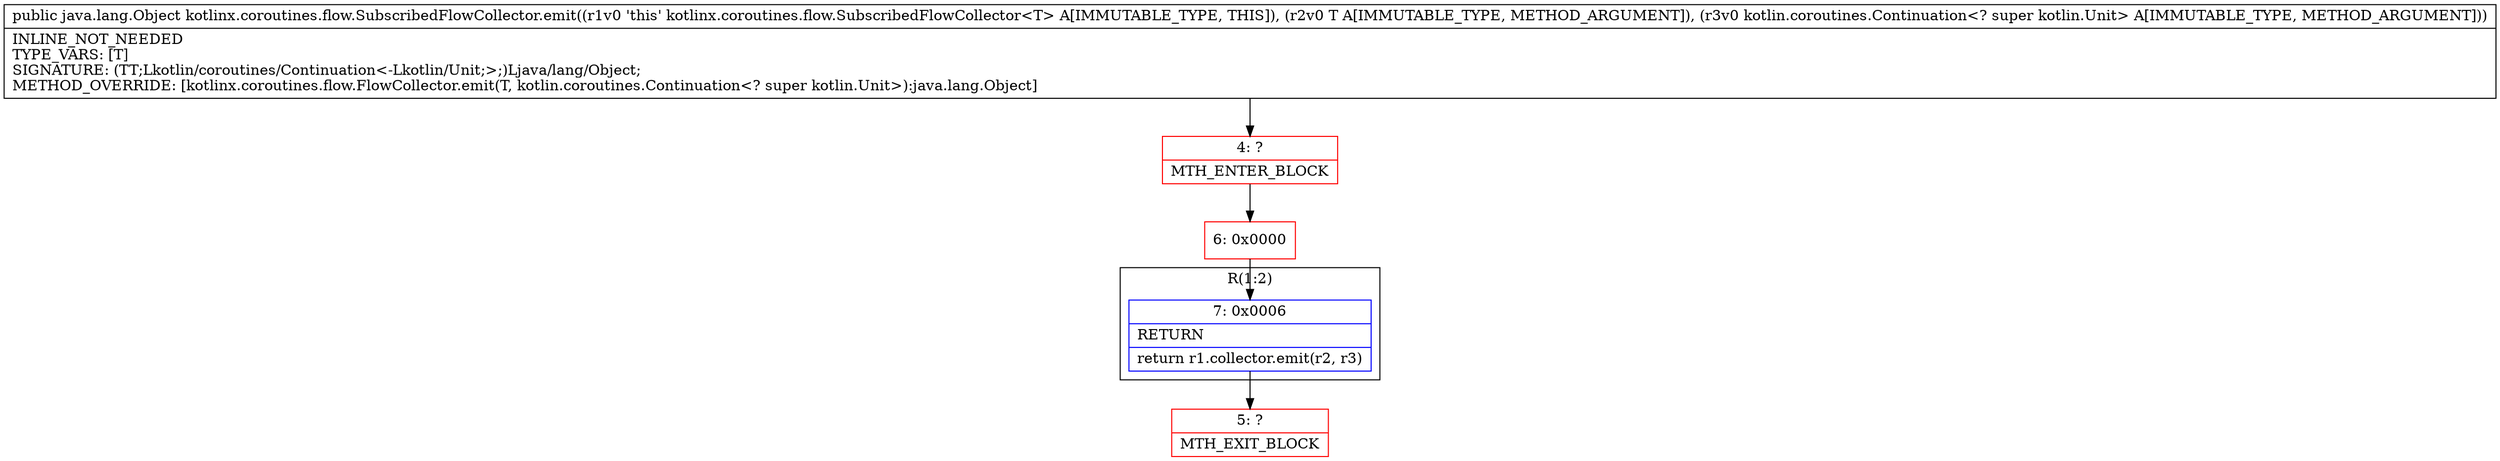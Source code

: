 digraph "CFG forkotlinx.coroutines.flow.SubscribedFlowCollector.emit(Ljava\/lang\/Object;Lkotlin\/coroutines\/Continuation;)Ljava\/lang\/Object;" {
subgraph cluster_Region_935849658 {
label = "R(1:2)";
node [shape=record,color=blue];
Node_7 [shape=record,label="{7\:\ 0x0006|RETURN\l|return r1.collector.emit(r2, r3)\l}"];
}
Node_4 [shape=record,color=red,label="{4\:\ ?|MTH_ENTER_BLOCK\l}"];
Node_6 [shape=record,color=red,label="{6\:\ 0x0000}"];
Node_5 [shape=record,color=red,label="{5\:\ ?|MTH_EXIT_BLOCK\l}"];
MethodNode[shape=record,label="{public java.lang.Object kotlinx.coroutines.flow.SubscribedFlowCollector.emit((r1v0 'this' kotlinx.coroutines.flow.SubscribedFlowCollector\<T\> A[IMMUTABLE_TYPE, THIS]), (r2v0 T A[IMMUTABLE_TYPE, METHOD_ARGUMENT]), (r3v0 kotlin.coroutines.Continuation\<? super kotlin.Unit\> A[IMMUTABLE_TYPE, METHOD_ARGUMENT]))  | INLINE_NOT_NEEDED\lTYPE_VARS: [T]\lSIGNATURE: (TT;Lkotlin\/coroutines\/Continuation\<\-Lkotlin\/Unit;\>;)Ljava\/lang\/Object;\lMETHOD_OVERRIDE: [kotlinx.coroutines.flow.FlowCollector.emit(T, kotlin.coroutines.Continuation\<? super kotlin.Unit\>):java.lang.Object]\l}"];
MethodNode -> Node_4;Node_7 -> Node_5;
Node_4 -> Node_6;
Node_6 -> Node_7;
}

